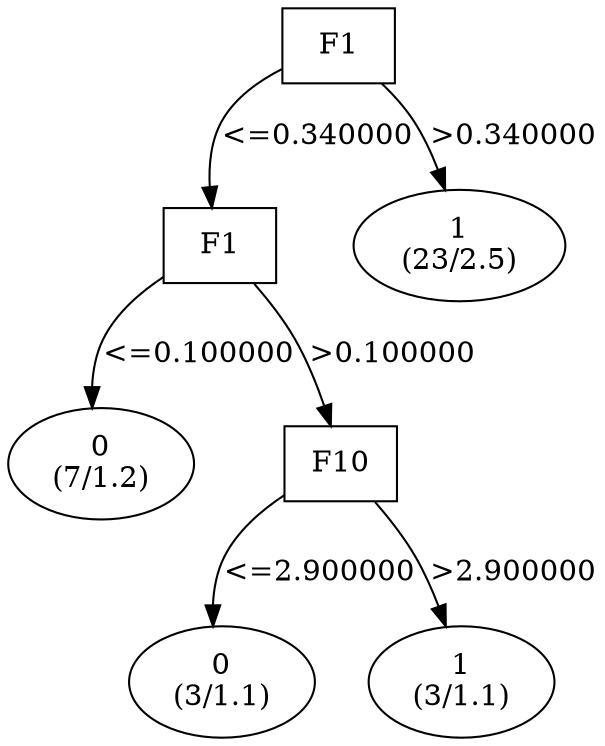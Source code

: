 digraph YaDT {
n0 [ shape=box, label="F1\n"]
n0 -> n1 [label="<=0.340000"]
n1 [ shape=box, label="F1\n"]
n1 -> n2 [label="<=0.100000"]
n2 [ shape=ellipse, label="0\n(7/1.2)"]
n1 -> n3 [label=">0.100000"]
n3 [ shape=box, label="F10\n"]
n3 -> n4 [label="<=2.900000"]
n4 [ shape=ellipse, label="0\n(3/1.1)"]
n3 -> n5 [label=">2.900000"]
n5 [ shape=ellipse, label="1\n(3/1.1)"]
n0 -> n8 [label=">0.340000"]
n8 [ shape=ellipse, label="1\n(23/2.5)"]
}
